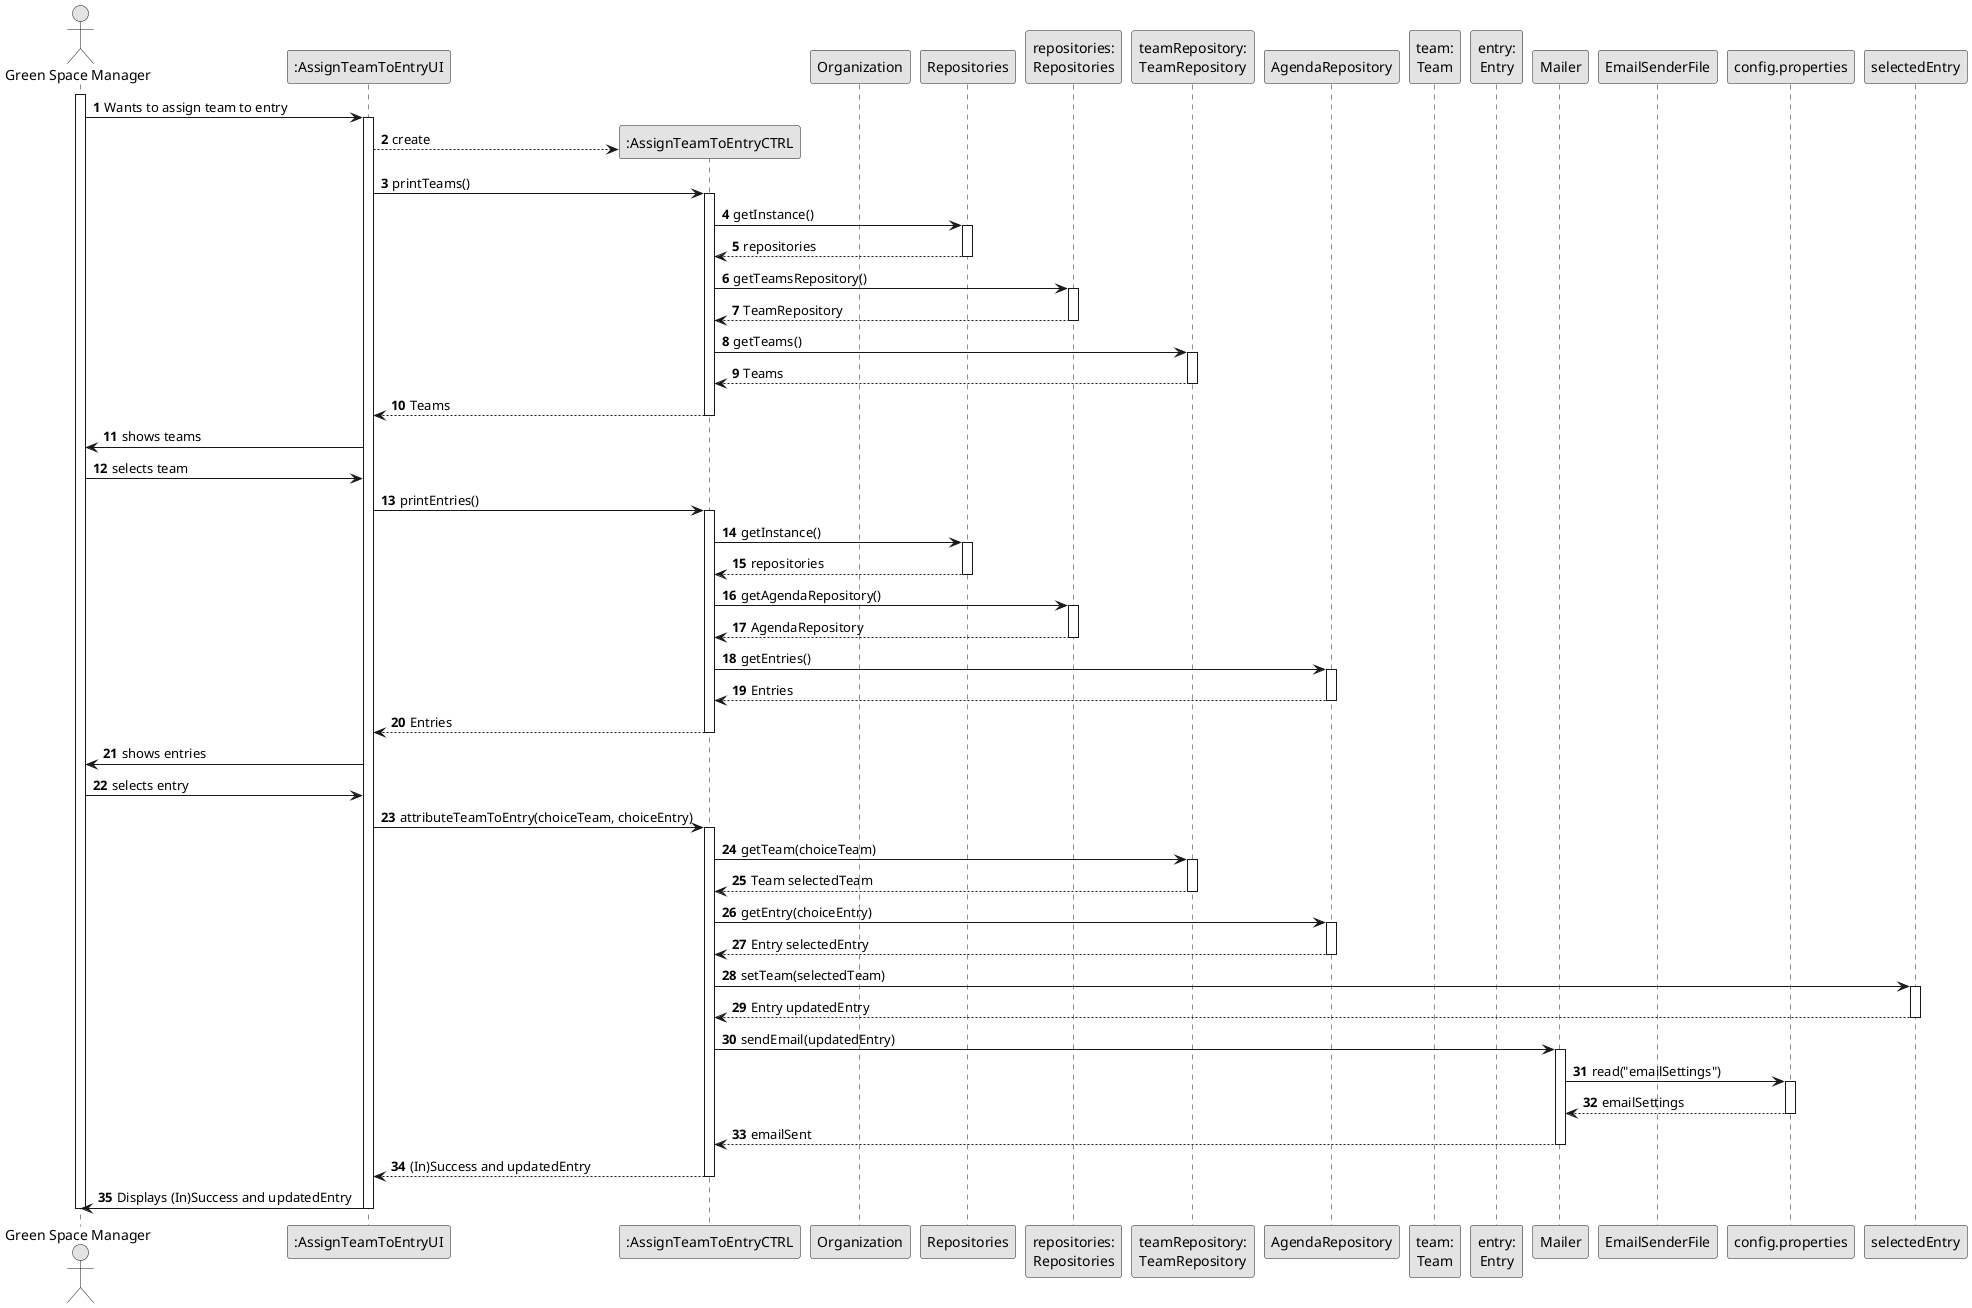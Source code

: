 @startuml
skinparam monochrome true
skinparam packageStyle rectangle
skinparam shadowing false

autonumber

actor "Green Space Manager" as GSM
participant ":AssignTeamToEntryUI" as UI
participant ":AssignTeamToEntryCTRL" as CTRL
participant "Organization" as Org
participant "Repositories" as Rep
participant "repositories:\nRepositories" as Repositories
participant "teamRepository:\nTeamRepository" as TeamRepository
participant "AgendaRepository" as AgendaRepository
participant "team:\nTeam" as Team
participant "entry:\nEntry" as Entry
participant "Mailer" as Mailer
participant "EmailSenderFile" as EmailSenderFile
participant "config.properties" as Config

activate GSM
    GSM -> UI : Wants to assign team to entry
    activate UI
        UI --> CTRL** : create
        UI -> CTRL : printTeams()
        activate CTRL

                CTRL -> Rep : getInstance()

                activate Rep
                    Rep --> CTRL : repositories
                deactivate Rep

            CTRL -> "Repositories" : getTeamsRepository()

                activate Repositories
                    Repositories --> CTRL : TeamRepository
                deactivate Repositories

            CTRL -> TeamRepository : getTeams()
                activate TeamRepository
                    TeamRepository --> CTRL : Teams
                deactivate TeamRepository


        CTRL --> UI : Teams
        deactivate CTRL

        UI -> GSM : shows teams
        GSM -> UI : selects team
        UI -> CTRL : printEntries()
      activate CTRL

                      CTRL -> Rep : getInstance()

                      activate Rep
                          Rep --> CTRL : repositories
                      deactivate Rep

                  CTRL -> "Repositories" : getAgendaRepository()

                      activate Repositories
                          Repositories --> CTRL : AgendaRepository
                      deactivate Repositories

                  CTRL -> AgendaRepository : getEntries()
                      activate AgendaRepository
                          AgendaRepository --> CTRL : Entries
                      deactivate AgendaRepository


              CTRL --> UI : Entries
              deactivate CTRL

        UI -> GSM : shows entries
        GSM -> UI : selects entry
        UI -> CTRL : attributeTeamToEntry(choiceTeam, choiceEntry)
        activate CTRL

            CTRL -> TeamRepository : getTeam(choiceTeam)
            activate TeamRepository
                TeamRepository --> CTRL : Team selectedTeam
            deactivate TeamRepository

            CTRL -> AgendaRepository : getEntry(choiceEntry)
            activate AgendaRepository
                AgendaRepository --> CTRL : Entry selectedEntry
            deactivate AgendaRepository

            CTRL -> selectedEntry : setTeam(selectedTeam)
            activate selectedEntry
                selectedEntry --> CTRL : Entry updatedEntry
            deactivate selectedEntry

            CTRL -> Mailer : sendEmail(updatedEntry)
            activate Mailer
                Mailer -> Config : read("emailSettings")
                activate Config
                    Config --> Mailer : emailSettings
                deactivate Config
                Mailer --> CTRL : emailSent
            deactivate Mailer

        CTRL --> UI : (In)Success and updatedEntry

        deactivate CTRL

        UI-> GSM : Displays (In)Success and updatedEntry
    deactivate UI
deactivate GSM
@enduml